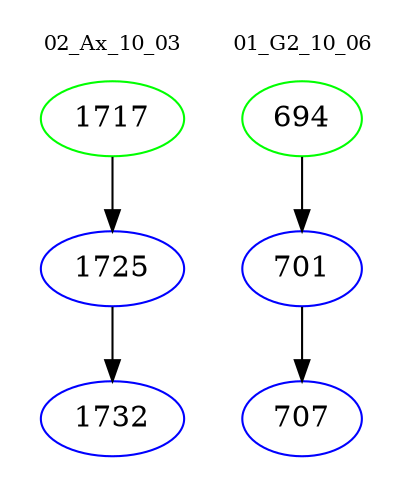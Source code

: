 digraph{
subgraph cluster_0 {
color = white
label = "02_Ax_10_03";
fontsize=10;
T0_1717 [label="1717", color="green"]
T0_1717 -> T0_1725 [color="black"]
T0_1725 [label="1725", color="blue"]
T0_1725 -> T0_1732 [color="black"]
T0_1732 [label="1732", color="blue"]
}
subgraph cluster_1 {
color = white
label = "01_G2_10_06";
fontsize=10;
T1_694 [label="694", color="green"]
T1_694 -> T1_701 [color="black"]
T1_701 [label="701", color="blue"]
T1_701 -> T1_707 [color="black"]
T1_707 [label="707", color="blue"]
}
}
